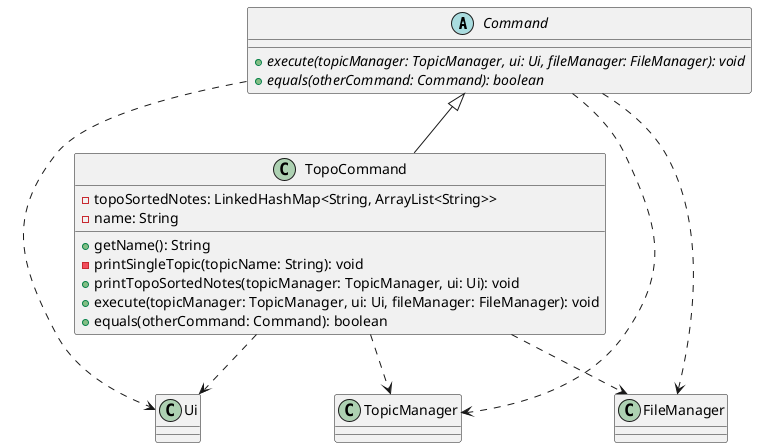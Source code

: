@startuml
'https://plantuml.com/class-diagram

abstract class Command {
+execute(topicManager: TopicManager, ui: Ui, fileManager: FileManager): void {abstract}
+equals(otherCommand: Command): boolean {abstract}
}

class TopoCommand {
-topoSortedNotes: LinkedHashMap<String, ArrayList<String>>
-name: String

+getName(): String
-printSingleTopic(topicName: String): void
+printTopoSortedNotes(topicManager: TopicManager, ui: Ui): void
+execute(topicManager: TopicManager, ui: Ui, fileManager: FileManager): void
+equals(otherCommand: Command): boolean
}

class Ui {
}

class TopicManager {
}

class FileManager {
}

Command ..> Ui
TopoCommand ..> Ui
Command ..> TopicManager
TopoCommand ..> TopicManager
Command ..> FileManager
TopoCommand ..> FileManager
Command <|-- TopoCommand
@enduml